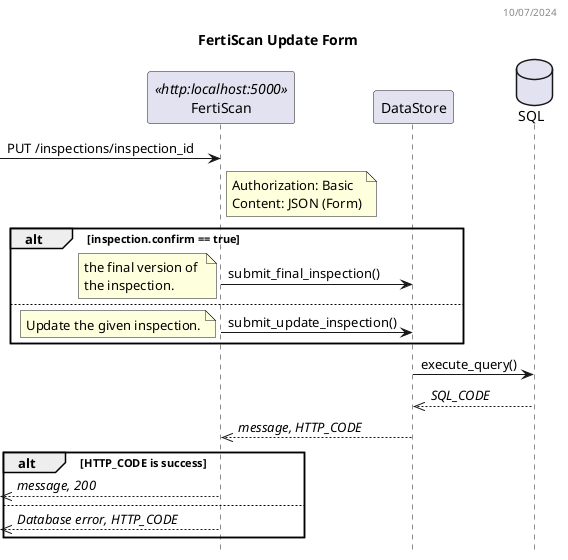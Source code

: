 @startuml FertiScan Sequence Diagram
header 10/07/2024

title FertiScan Update Form
hide empty members
hide footbox

participant FertiScan as BE <<http:localhost:5000>>
participant DataStore as DS
database SQL as DB

-> BE: PUT /inspections/inspection_id
note right BE
  Authorization: Basic
  Content: JSON (Form)
end note
alt inspection.confirm == true
  BE -> DS: submit_final_inspection()
  note left
    the final version of 
    the inspection.
  end note
else
  BE -> DS: submit_update_inspection()
  note left
    Update the given inspection.
  end note
end
DS -> DB: execute_query()
DS <<-- DB: //SQL_CODE//
BE <<-- DS: //message, HTTP_CODE//
alt HTTP_CODE is success
  <<-- BE: //message, 200//
else
  <<-- BE: //Database error, HTTP_CODE//
end

@enduml
